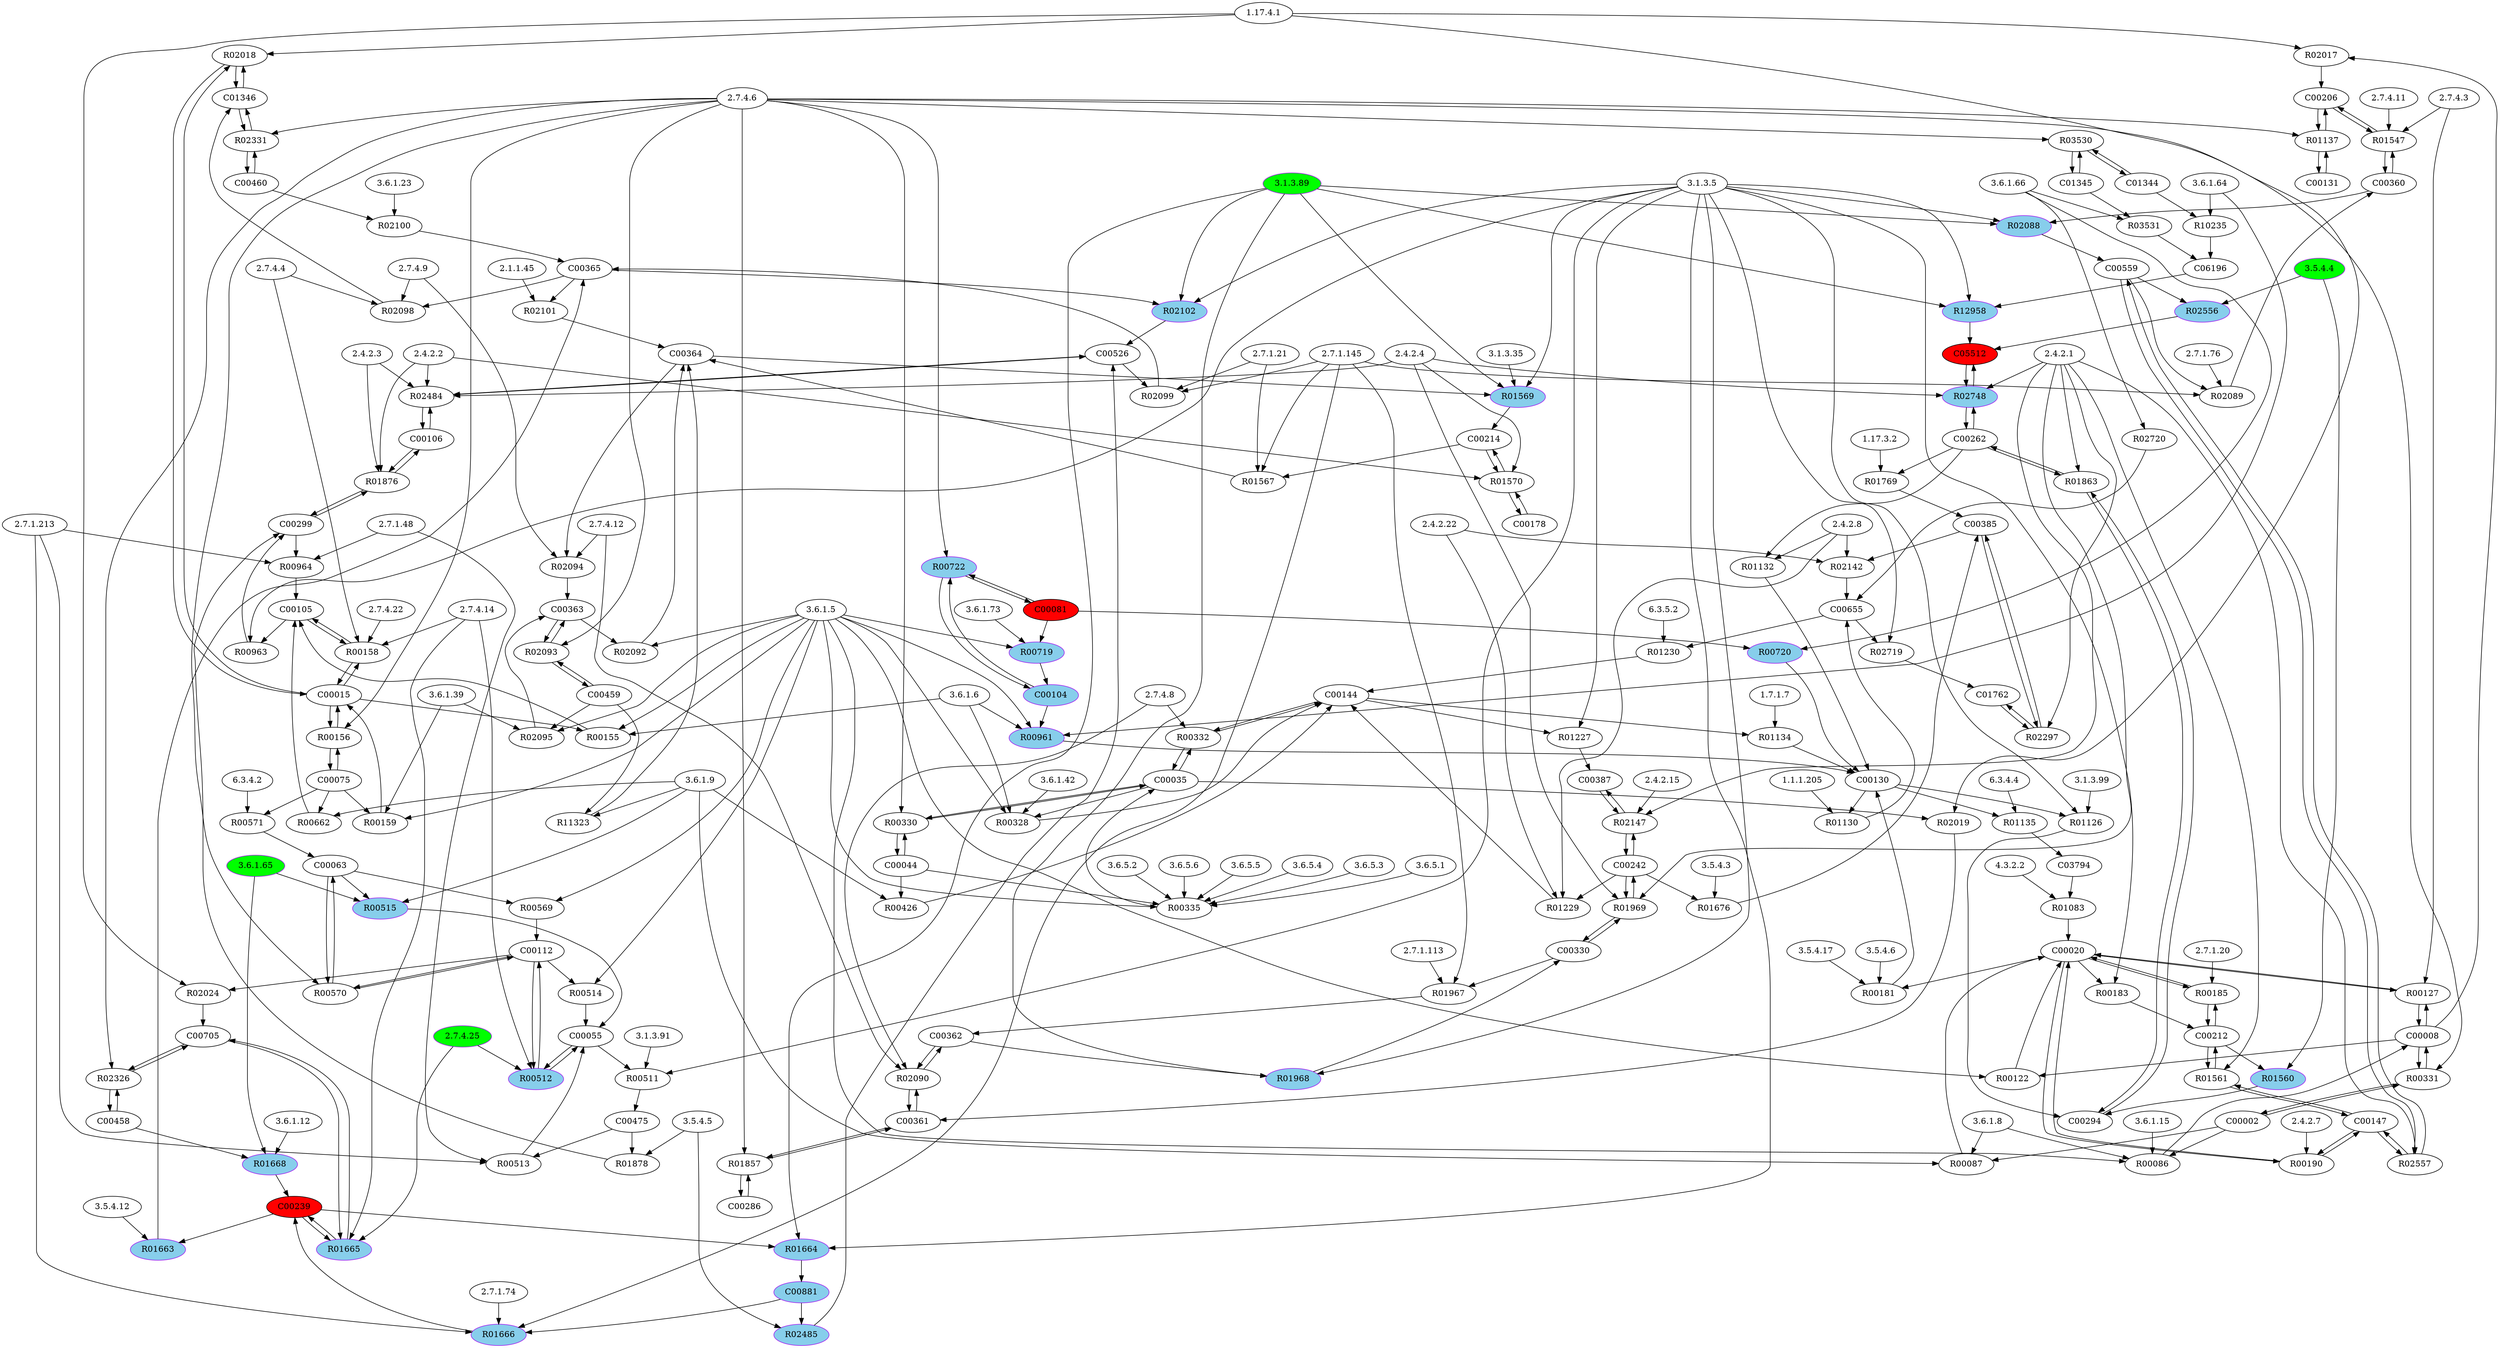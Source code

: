 digraph G {
"1.17.4.1" [type=E];
"3.6.5.6" [type=E];
"2.7.1.213" [type=E];
"2.4.2.22" [type=E];
"2.4.2.3" [type=E];
"3.6.5.5" [type=E];
"6.3.5.2" [type=E];
"2.7.1.74" [type=E];
"2.7.4.25" [color=purple, fillcolor=green, style=filled, type=E];
"3.6.1.12" [type=E];
"3.6.1.9" [type=E];
"3.1.3.99" [type=E];
"3.1.3.5" [type=E];
"2.7.4.22" [type=E];
"3.6.1.23" [type=E];
"3.6.1.66" [type=E];
"2.1.1.45" [type=E];
"4.3.2.2" [type=E];
"3.6.1.73" [type=E];
"1.7.1.7" [type=E];
"3.5.4.6" [type=E];
"2.4.2.7" [type=E];
"3.6.1.6" [type=E];
"2.4.2.2" [type=E];
"2.4.2.1" [type=E];
"3.5.4.4" [color=purple, fillcolor=green, style=filled, type=E];
"2.7.1.48" [type=E];
"2.7.4.3" [type=E];
"2.7.4.14" [type=E];
"2.7.4.4" [type=E];
"3.6.1.5" [type=E];
"2.7.1.76" [type=E];
"6.3.4.2" [type=E];
"2.7.4.9" [type=E];
"3.6.5.4" [type=E];
"2.4.2.15" [type=E];
"2.7.1.20" [type=E];
"3.1.3.35" [type=E];
"2.7.4.12" [type=E];
"3.6.1.42" [type=E];
"3.6.1.65" [color=purple, fillcolor=green, style=filled, type=E];
"3.6.1.8" [type=E];
"3.6.5.3" [type=E];
"3.6.5.1" [type=E];
"3.5.4.5" [type=E];
"3.6.5.2" [type=E];
"3.5.4.3" [type=E];
"2.4.2.8" [type=E];
"6.3.4.4" [type=E];
"2.4.2.4" [type=E];
"2.7.1.113" [type=E];
"3.6.1.15" [type=E];
"3.1.3.89" [color=purple, fillcolor=green, style=filled, type=E];
"2.7.1.145" [type=E];
"2.7.4.11" [type=E];
"2.7.1.21" [type=E];
"1.1.1.205" [type=E];
"3.5.4.17" [type=E];
"1.17.3.2" [type=E];
"3.6.1.39" [type=E];
"2.7.4.8" [type=E];
"3.6.1.64" [type=E];
"3.1.3.91" [type=E];
"2.7.4.6" [type=E];
"3.5.4.12" [type=E];
R00722 [color=purple, fillcolor=skyblue, style=filled, type=R];
R02093 [type=R];
R01130 [type=R];
R01666 [color=purple, fillcolor=skyblue, style=filled, type=R];
R02326 [type=R];
R01676 [type=R];
R01083 [type=R];
R02100 [type=R];
R02142 [type=R];
R02147 [type=R];
R02101 [type=R];
R01863 [type=R];
R02018 [type=R];
R01135 [type=R];
R01968 [color=purple, fillcolor=skyblue, style=filled, type=R];
R01664 [color=purple, fillcolor=skyblue, style=filled, type=R];
R00158 [type=R];
R02748 [color=purple, fillcolor=skyblue, style=filled, type=R];
R01229 [type=R];
R02556 [color=purple, fillcolor=skyblue, style=filled, type=R];
R00330 [type=R];
R00426 [type=R];
R00122 [type=R];
R00569 [type=R];
R02089 [type=R];
R00185 [type=R];
R00961 [color=purple, fillcolor=skyblue, style=filled, type=R];
R02485 [color=purple, fillcolor=skyblue, style=filled, type=R];
R03531 [type=R];
R02099 [type=R];
R01137 [type=R];
R00156 [type=R];
R00183 [type=R];
R01668 [color=purple, fillcolor=skyblue, style=filled, type=R];
R01857 [type=R];
R00719 [color=purple, fillcolor=skyblue, style=filled, type=R];
R00513 [type=R];
R01126 [type=R];
R01967 [type=R];
R02017 [type=R];
R00662 [type=R];
R01969 [type=R];
R02297 [type=R];
R00086 [type=R];
R01570 [type=R];
R02331 [type=R];
R02719 [type=R];
R10235 [type=R];
R02102 [color=purple, fillcolor=skyblue, style=filled, type=R];
R02019 [type=R];
R00720 [color=purple, fillcolor=skyblue, style=filled, type=R];
R01227 [type=R];
R00328 [type=R];
R02092 [type=R];
R00087 [type=R];
R01876 [type=R];
R01132 [type=R];
R00964 [type=R];
R02088 [color=purple, fillcolor=skyblue, style=filled, type=R];
R03530 [type=R];
R01769 [type=R];
R00963 [type=R];
R00514 [type=R];
R00335 [type=R];
R00511 [type=R];
R01567 [type=R];
R11323 [type=R];
R00332 [type=R];
R00515 [color=purple, fillcolor=skyblue, style=filled, type=R];
R12958 [color=purple, fillcolor=skyblue, style=filled, type=R];
R00331 [type=R];
R01665 [color=purple, fillcolor=skyblue, style=filled, type=R];
R01569 [color=purple, fillcolor=skyblue, style=filled, type=R];
R01560 [color=purple, fillcolor=skyblue, style=filled, type=R];
R02090 [type=R];
R00570 [type=R];
R01134 [type=R];
R02557 [type=R];
R00571 [type=R];
R02484 [type=R];
R00512 [color=purple, fillcolor=skyblue, style=filled, type=R];
R00155 [type=R];
R01878 [type=R];
R00181 [type=R];
R02098 [type=R];
R00159 [type=R];
R02094 [type=R];
R02720 [type=R];
R00190 [type=R];
R01547 [type=R];
R01230 [type=R];
R02024 [type=R];
R02095 [type=R];
R01663 [color=purple, fillcolor=skyblue, style=filled, type=R];
R00127 [type=R];
R01561 [type=R];
C00458 [type=C];
C00008 [type=C];
C00147 [type=C];
C03794 [type=C];
C00299 [type=C];
C00144 [type=C];
C00365 [type=C];
C00881 [color=purple, fillcolor=skyblue, style=filled, type=C];
C00330 [type=C];
C00002 [type=C];
C01345 [type=C];
C05512 [fillcolor=red, style=filled, type=C];
C01344 [type=C];
C00112 [type=C];
C00055 [type=C];
C00385 [type=C];
C06196 [type=C];
C01762 [type=C];
C00106 [type=C];
C00075 [type=C];
C00286 [type=C];
C00239 [fillcolor=red, style=filled, type=C];
C00206 [type=C];
C00081 [fillcolor=red, style=filled, type=C];
C00105 [type=C];
C00362 [type=C];
C00705 [type=C];
C01346 [type=C];
C00214 [type=C];
C00178 [type=C];
C00063 [type=C];
C00361 [type=C];
C00130 [type=C];
C00015 [type=C];
C00020 [type=C];
C00242 [type=C];
C00360 [type=C];
C00655 [type=C];
C00044 [type=C];
C00460 [type=C];
C00104 [color=purple, fillcolor=skyblue, style=filled, type=C];
C00131 [type=C];
C00459 [type=C];
C00294 [type=C];
C00526 [type=C];
C00262 [type=C];
C00035 [type=C];
C00364 [type=C];
C00559 [type=C];
C00212 [type=C];
C00387 [type=C];
C00475 [type=C];
C00363 [type=C];
C06196 -> R12958;
R12958 -> C05512;
C01344 -> R10235;
R10235 -> C06196;
C01344 -> R03530;
R03530 -> C01344;
R03530 -> C01345;
C01345 -> R03530;
C01345 -> R03531;
R03531 -> C06196;
C00559 -> R02556;
R02556 -> C05512;
C00559 -> R02089;
R02089 -> C00360;
C00360 -> R02088;
R02088 -> C00559;
C00360 -> R01547;
R01547 -> C00360;
R01547 -> C00206;
C00206 -> R01547;
C00206 -> R01137;
R01137 -> C00206;
R01137 -> C00131;
C00131 -> R01137;
C00559 -> R02557;
R02557 -> C00559;
R02557 -> C00147;
C00147 -> R02557;
C00212 -> R01561;
R01561 -> C00212;
R01561 -> C00147;
C00147 -> R01561;
C00212 -> R01560;
R01560 -> C00294;
C00212 -> R00185;
R00185 -> C00212;
R00185 -> C00020;
C00020 -> R00185;
C00020 -> R00183;
R00183 -> C00212;
C00147 -> R00190;
R00190 -> C00147;
R00190 -> C00020;
C00020 -> R00190;
C00020 -> R00127;
R00127 -> C00020;
R00127 -> C00008;
C00008 -> R00127;
C00008 -> R00122;
R00122 -> C00020;
C00008 -> R02017;
R02017 -> C00206;
C00002 -> R00331;
R00331 -> C00002;
R00331 -> C00008;
C00008 -> R00331;
C00002 -> R00086;
R00086 -> C00008;
C00002 -> R00087;
R00087 -> C00020;
C00262 -> R01132;
R01132 -> C00130;
C05512 -> R02748;
R02748 -> C05512;
R02748 -> C00262;
C00262 -> R02748;
C00294 -> R01863;
R01863 -> C00294;
R01863 -> C00262;
C00262 -> R01863;
C00130 -> R01126;
R01126 -> C00294;
C00130 -> R01130;
R01130 -> C00655;
C00130 -> R01135;
R01135 -> C03794;
C03794 -> R01083;
R01083 -> C00020;
C00020 -> R00181;
R00181 -> C00130;
C00104 -> R00961;
R00961 -> C00130;
C00104 -> R00722;
R00722 -> C00104;
R00722 -> C00081;
C00081 -> R00722;
C00081 -> R00719;
R00719 -> C00104;
C00081 -> R00720;
R00720 -> C00130;
C00262 -> R01769;
R01769 -> C00385;
C01762 -> R02297;
R02297 -> C01762;
R02297 -> C00385;
C00385 -> R02297;
C00655 -> R02719;
R02719 -> C01762;
C00385 -> R02142;
R02142 -> C00655;
R02720 -> C00655;
C00242 -> R01229;
R01229 -> C00144;
C00242 -> R01676;
R01676 -> C00385;
C00387 -> R02147;
R02147 -> C00387;
R02147 -> C00242;
C00242 -> R02147;
C00144 -> R01227;
R01227 -> C00387;
C00144 -> R01134;
R01134 -> C00130;
C00655 -> R01230;
R01230 -> C00144;
C00144 -> R00332;
R00332 -> C00144;
R00332 -> C00035;
C00035 -> R00332;
C00035 -> R00328;
R00328 -> C00144;
C00035 -> R00330;
R00330 -> C00035;
R00330 -> C00044;
C00044 -> R00330;
C00044 -> R00335;
R00335 -> C00035;
C00035 -> R02019;
R02019 -> C00361;
C00044 -> R00426;
R00426 -> C00144;
C00330 -> R01969;
R01969 -> C00330;
R01969 -> C00242;
C00242 -> R01969;
C00330 -> R01967;
R01967 -> C00362;
C00362 -> R01968;
R01968 -> C00330;
C00362 -> R02090;
R02090 -> C00362;
R02090 -> C00361;
C00361 -> R02090;
C00361 -> R01857;
R01857 -> C00361;
R01857 -> C00286;
C00286 -> R01857;
C00299 -> R01876;
R01876 -> C00299;
R01876 -> C00106;
C00106 -> R01876;
C00299 -> R00964;
R00964 -> C00105;
C00105 -> R00963;
R00963 -> C00299;
C00105 -> R00158;
R00158 -> C00105;
R00158 -> C00015;
C00015 -> R00158;
C00015 -> R00155;
R00155 -> C00105;
C00015 -> R00156;
R00156 -> C00015;
R00156 -> C00075;
C00075 -> R00156;
C00075 -> R00159;
R00159 -> C00015;
C00075 -> R00662;
R00662 -> C00105;
C00075 -> R00571;
R00571 -> C00063;
C00475 -> R00513;
R00513 -> C00055;
C00475 -> R01878;
R01878 -> C00299;
C00055 -> R00511;
R00511 -> C00475;
C00055 -> R00512;
R00512 -> C00055;
R00512 -> C00112;
C00112 -> R00512;
C00112 -> R00514;
R00514 -> C00055;
C00112 -> R00570;
R00570 -> C00112;
R00570 -> C00063;
C00063 -> R00570;
C00063 -> R00569;
R00569 -> C00112;
C00112 -> R02024;
R02024 -> C00705;
C00063 -> R00515;
R00515 -> C00055;
C00881 -> R01666;
R01666 -> C00239;
C00239 -> R01664;
R01664 -> C00881;
C00881 -> R02485;
R02485 -> C00526;
C00239 -> R01665;
R01665 -> C00239;
R01665 -> C00705;
C00705 -> R01665;
C00239 -> R01663;
R01663 -> C00365;
C00705 -> R02326;
R02326 -> C00705;
R02326 -> C00458;
C00458 -> R02326;
C00458 -> R01668;
R01668 -> C00239;
C00526 -> R02484;
R02484 -> C00526;
R02484 -> C00106;
C00106 -> R02484;
C00526 -> R02099;
R02099 -> C00365;
C00365 -> R02102;
R02102 -> C00526;
C00365 -> R02098;
R02098 -> C01346;
C01346 -> R02018;
R02018 -> C01346;
R02018 -> C00015;
C00015 -> R02018;
C01346 -> R02331;
R02331 -> C01346;
R02331 -> C00460;
C00460 -> R02331;
C00460 -> R02100;
R02100 -> C00365;
C00214 -> R01570;
R01570 -> C00214;
R01570 -> C00178;
C00178 -> R01570;
C00214 -> R01567;
R01567 -> C00364;
C00364 -> R01569;
R01569 -> C00214;
C00365 -> R02101;
R02101 -> C00364;
C00364 -> R02094;
R02094 -> C00363;
C00363 -> R02092;
R02092 -> C00364;
C00363 -> R02093;
R02093 -> C00363;
R02093 -> C00459;
C00459 -> R02093;
C00459 -> R02095;
R02095 -> C00363;
C00459 -> R11323;
R11323 -> C00364;
"2.7.4.6" -> R00722;
"2.7.4.6" -> R02093;
"1.1.1.205" -> R01130;
"2.7.1.74" -> R01666;
"2.7.1.145" -> R01666;
"2.7.1.213" -> R01666;
"2.7.4.6" -> R02326;
"3.5.4.3" -> R01676;
"4.3.2.2" -> R01083;
"3.6.1.23" -> R02100;
"2.4.2.8" -> R02142;
"2.4.2.22" -> R02142;
"2.4.2.1" -> R02147;
"2.4.2.15" -> R02147;
"2.1.1.45" -> R02101;
"2.4.2.1" -> R01863;
"1.17.4.1" -> R02018;
"6.3.4.4" -> R01135;
"3.1.3.5" -> R01968;
"3.1.3.89" -> R01968;
"3.1.3.5" -> R01664;
"3.1.3.89" -> R01664;
"2.7.4.4" -> R00158;
"2.7.4.14" -> R00158;
"2.7.4.22" -> R00158;
"2.4.2.1" -> R02748;
"2.4.2.4" -> R02748;
"2.4.2.8" -> R01229;
"2.4.2.22" -> R01229;
"3.5.4.4" -> R02556;
"2.7.4.6" -> R00330;
"3.6.1.9" -> R00426;
"3.6.1.5" -> R00122;
"3.6.1.5" -> R00569;
"2.7.1.76" -> R02089;
"2.7.1.145" -> R02089;
"2.7.1.20" -> R00185;
"3.6.1.5" -> R00961;
"3.6.1.6" -> R00961;
"3.6.1.64" -> R00961;
"3.5.4.5" -> R02485;
"3.6.1.66" -> R03531;
"2.7.1.21" -> R02099;
"2.7.1.145" -> R02099;
"2.7.4.6" -> R01137;
"2.7.4.6" -> R00156;
"3.1.3.5" -> R00183;
"3.6.1.12" -> R01668;
"3.6.1.65" -> R01668;
"2.7.4.6" -> R01857;
"3.6.1.5" -> R00719;
"3.6.1.73" -> R00719;
"2.7.1.48" -> R00513;
"2.7.1.213" -> R00513;
"3.1.3.5" -> R01126;
"3.1.3.99" -> R01126;
"2.7.1.113" -> R01967;
"2.7.1.145" -> R01967;
"1.17.4.1" -> R02017;
"3.6.1.9" -> R00662;
"2.4.2.1" -> R01969;
"2.4.2.4" -> R01969;
"2.4.2.1" -> R02297;
"3.6.1.5" -> R00086;
"3.6.1.8" -> R00086;
"3.6.1.15" -> R00086;
"2.4.2.2" -> R01570;
"2.4.2.4" -> R01570;
"2.7.4.6" -> R02331;
"3.1.3.5" -> R02719;
"3.6.1.64" -> R10235;
"3.1.3.5" -> R02102;
"3.1.3.89" -> R02102;
"1.17.4.1" -> R02019;
"3.6.1.66" -> R00720;
"3.1.3.5" -> R01227;
"3.6.1.5" -> R00328;
"3.6.1.6" -> R00328;
"3.6.1.42" -> R00328;
"3.6.1.5" -> R02092;
"3.6.1.8" -> R00087;
"3.6.1.9" -> R00087;
"2.4.2.2" -> R01876;
"2.4.2.3" -> R01876;
"2.4.2.8" -> R01132;
"2.7.1.48" -> R00964;
"2.7.1.213" -> R00964;
"3.1.3.5" -> R02088;
"3.1.3.89" -> R02088;
"2.7.4.6" -> R03530;
"1.17.3.2" -> R01769;
"3.1.3.5" -> R00963;
"3.6.1.5" -> R00514;
"3.6.1.5" -> R00335;
"3.6.5.1" -> R00335;
"3.6.5.2" -> R00335;
"3.6.5.3" -> R00335;
"3.6.5.4" -> R00335;
"3.6.5.5" -> R00335;
"3.6.5.6" -> R00335;
"3.1.3.5" -> R00511;
"3.1.3.91" -> R00511;
"2.7.1.21" -> R01567;
"2.7.1.145" -> R01567;
"3.6.1.9" -> R11323;
"2.7.4.8" -> R00332;
"3.6.1.9" -> R00515;
"3.6.1.65" -> R00515;
"3.1.3.5" -> R12958;
"3.1.3.89" -> R12958;
"2.7.4.6" -> R00331;
"2.7.4.14" -> R01665;
"2.7.4.25" -> R01665;
"3.1.3.5" -> R01569;
"3.1.3.35" -> R01569;
"3.1.3.89" -> R01569;
"3.5.4.4" -> R01560;
"2.7.4.8" -> R02090;
"2.7.4.12" -> R02090;
"2.7.4.6" -> R00570;
"1.7.1.7" -> R01134;
"2.4.2.1" -> R02557;
"6.3.4.2" -> R00571;
"2.4.2.2" -> R02484;
"2.4.2.3" -> R02484;
"2.4.2.4" -> R02484;
"2.7.4.14" -> R00512;
"2.7.4.25" -> R00512;
"3.6.1.5" -> R00155;
"3.6.1.6" -> R00155;
"3.5.4.5" -> R01878;
"3.5.4.6" -> R00181;
"3.5.4.17" -> R00181;
"2.7.4.4" -> R02098;
"2.7.4.9" -> R02098;
"3.6.1.5" -> R00159;
"3.6.1.39" -> R00159;
"2.7.4.9" -> R02094;
"2.7.4.12" -> R02094;
"3.6.1.66" -> R02720;
"2.4.2.7" -> R00190;
"2.7.4.3" -> R01547;
"2.7.4.11" -> R01547;
"6.3.5.2" -> R01230;
"1.17.4.1" -> R02024;
"3.6.1.5" -> R02095;
"3.6.1.39" -> R02095;
"3.5.4.12" -> R01663;
"2.7.4.3" -> R00127;
"2.4.2.1" -> R01561;
}
